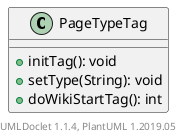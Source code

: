 @startuml

    class PageTypeTag [[PageTypeTag.html]] {
        +initTag(): void
        +setType(String): void
        +doWikiStartTag(): int
    }


    center footer UMLDoclet 1.1.4, PlantUML 1.2019.05
@enduml
